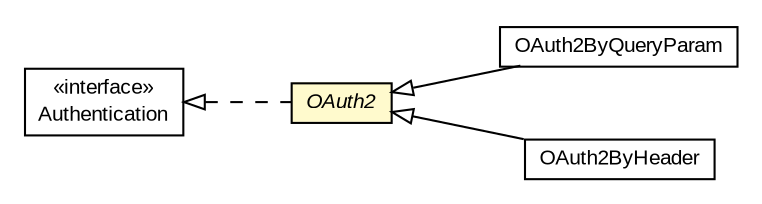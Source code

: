 #!/usr/local/bin/dot
#
# Class diagram 
# Generated by UMLGraph version R5_6-24-gf6e263 (http://www.umlgraph.org/)
#

digraph G {
	edge [fontname="arial",fontsize=10,labelfontname="arial",labelfontsize=10];
	node [fontname="arial",fontsize=10,shape=plaintext];
	nodesep=0.25;
	ranksep=0.5;
	rankdir=LR;
	// io.reinert.requestor.auth.Authentication
	c8701 [label=<<table title="io.reinert.requestor.auth.Authentication" border="0" cellborder="1" cellspacing="0" cellpadding="2" port="p" href="../Authentication.html">
		<tr><td><table border="0" cellspacing="0" cellpadding="1">
<tr><td align="center" balign="center"> &#171;interface&#187; </td></tr>
<tr><td align="center" balign="center"> Authentication </td></tr>
		</table></td></tr>
		</table>>, URL="../Authentication.html", fontname="arial", fontcolor="black", fontsize=10.0];
	// io.reinert.requestor.auth.oauth2.OAuth2ByQueryParam
	c8767 [label=<<table title="io.reinert.requestor.auth.oauth2.OAuth2ByQueryParam" border="0" cellborder="1" cellspacing="0" cellpadding="2" port="p" href="./OAuth2ByQueryParam.html">
		<tr><td><table border="0" cellspacing="0" cellpadding="1">
<tr><td align="center" balign="center"> OAuth2ByQueryParam </td></tr>
		</table></td></tr>
		</table>>, URL="./OAuth2ByQueryParam.html", fontname="arial", fontcolor="black", fontsize=10.0];
	// io.reinert.requestor.auth.oauth2.OAuth2ByHeader
	c8768 [label=<<table title="io.reinert.requestor.auth.oauth2.OAuth2ByHeader" border="0" cellborder="1" cellspacing="0" cellpadding="2" port="p" href="./OAuth2ByHeader.html">
		<tr><td><table border="0" cellspacing="0" cellpadding="1">
<tr><td align="center" balign="center"> OAuth2ByHeader </td></tr>
		</table></td></tr>
		</table>>, URL="./OAuth2ByHeader.html", fontname="arial", fontcolor="black", fontsize=10.0];
	// io.reinert.requestor.auth.oauth2.OAuth2
	c8769 [label=<<table title="io.reinert.requestor.auth.oauth2.OAuth2" border="0" cellborder="1" cellspacing="0" cellpadding="2" port="p" bgcolor="lemonChiffon" href="./OAuth2.html">
		<tr><td><table border="0" cellspacing="0" cellpadding="1">
<tr><td align="center" balign="center"><font face="arial italic"> OAuth2 </font></td></tr>
		</table></td></tr>
		</table>>, URL="./OAuth2.html", fontname="arial", fontcolor="black", fontsize=10.0];
	//io.reinert.requestor.auth.oauth2.OAuth2ByQueryParam extends io.reinert.requestor.auth.oauth2.OAuth2
	c8769:p -> c8767:p [dir=back,arrowtail=empty];
	//io.reinert.requestor.auth.oauth2.OAuth2ByHeader extends io.reinert.requestor.auth.oauth2.OAuth2
	c8769:p -> c8768:p [dir=back,arrowtail=empty];
	//io.reinert.requestor.auth.oauth2.OAuth2 implements io.reinert.requestor.auth.Authentication
	c8701:p -> c8769:p [dir=back,arrowtail=empty,style=dashed];
}

